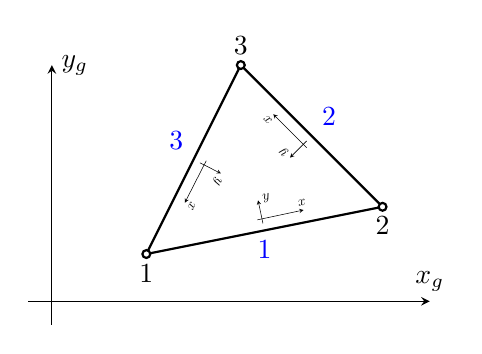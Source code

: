 \begin{tikzpicture}[scale=6,>=stealth]
 \tikzstyle{elemnode} = [draw,circle,inner sep=1,fill=white]
 \newcommand{\lcoordsys}[2]{
   \begin{scope}[transform canvas={shift={#2},scale=0.5,rotate=#1}]
    \draw[->] (0,0.05) ++(-0.02,0) -- ++(0.2,0) node[above] {$x$};
    \draw[->] (0,0.05) ++(0,-0.02) -- ++(0,0.1) node[right] {$y$};
   \end{scope}
 }
 \draw[->] (-0.05,0) -- (0.8,0) node[above] {$x_g$};
 \draw[->] (0,-0.05) -- (0,0.5) node[right] {$y_g$};
 
 \draw[thick] 
     (0.2,0.1) node[elemnode] {} node[below] {1}
  -- (0.7,0.2) node[elemnode] {} node[below] {2} node[blue,midway,below] {1} coordinate[midway] (e1)
  -- (0.4,0.5) node[elemnode] {} node[above] {3} node[blue,midway,above right] {2} coordinate[midway] (e2)
  -- (0.2,0.1) node[blue,midway,above left] {3} coordinate[midway] (e3);

 \lcoordsys{ 12}{(e1)};
 \lcoordsys{135}{(e2)};
 \lcoordsys{243}{(e3)};
\end{tikzpicture}
